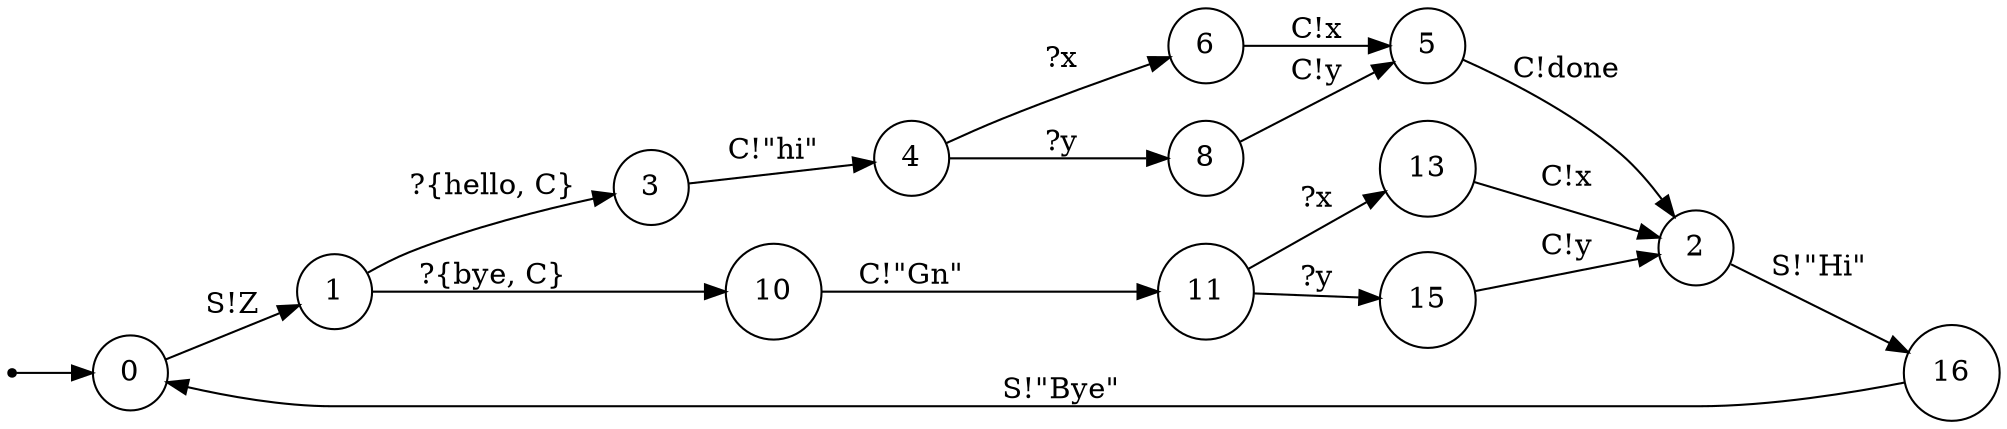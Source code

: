 digraph Communicating_Actor_Automata {

            rankdir=LR;
   size="100, 50"
  node [shape = doublecircle]; 

            node [shape = point]; START;
   node [shape = circle];
   START->0;

            
0 -> 1 [ label = "S!Z"];
1 -> 3 [ label = "?{hello, C}"];
3 -> 4 [ label = "C!\"hi\""];
4 -> 6 [ label = "?x"];
6 -> 5 [ label = "C!x"];
4 -> 8 [ label = "?y"];
8 -> 5 [ label = "C!y"];
5 -> 2 [ label = "C!done"];
1 -> 10 [ label = "?{bye, C}"];
10 -> 11 [ label = "C!\"Gn\""];
11 -> 13 [ label = "?x"];
13 -> 2 [ label = "C!x"];
11 -> 15 [ label = "?y"];
15 -> 2 [ label = "C!y"];
2 -> 16 [ label = "S!\"Hi\""];
16 -> 0 [ label = "S!\"Bye\""];
}